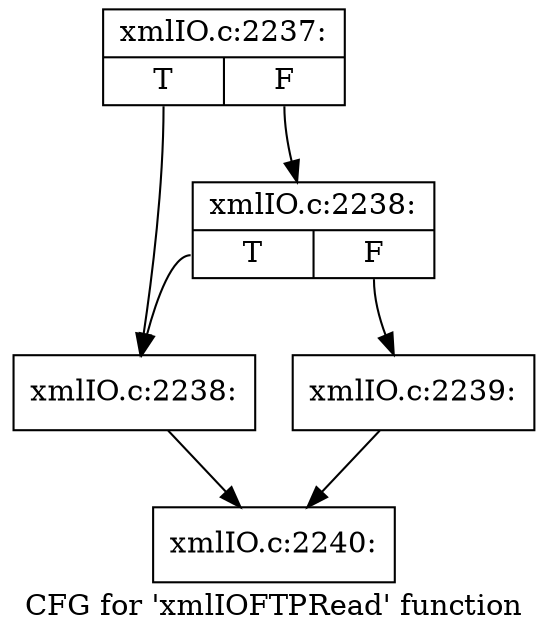 digraph "CFG for 'xmlIOFTPRead' function" {
	label="CFG for 'xmlIOFTPRead' function";

	Node0x52645c0 [shape=record,label="{xmlIO.c:2237:|{<s0>T|<s1>F}}"];
	Node0x52645c0:s0 -> Node0x5263730;
	Node0x52645c0:s1 -> Node0x52637d0;
	Node0x52637d0 [shape=record,label="{xmlIO.c:2238:|{<s0>T|<s1>F}}"];
	Node0x52637d0:s0 -> Node0x5263730;
	Node0x52637d0:s1 -> Node0x5263780;
	Node0x5263730 [shape=record,label="{xmlIO.c:2238:}"];
	Node0x5263730 -> Node0x5264260;
	Node0x5263780 [shape=record,label="{xmlIO.c:2239:}"];
	Node0x5263780 -> Node0x5264260;
	Node0x5264260 [shape=record,label="{xmlIO.c:2240:}"];
}
